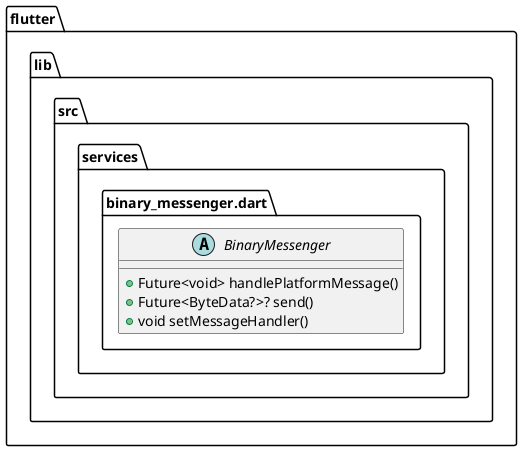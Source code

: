 @startuml
set namespaceSeparator ::

abstract class "flutter::lib::src::services::binary_messenger.dart::BinaryMessenger" {
  +Future<void> handlePlatformMessage()
  +Future<ByteData?>? send()
  +void setMessageHandler()
}


@enduml